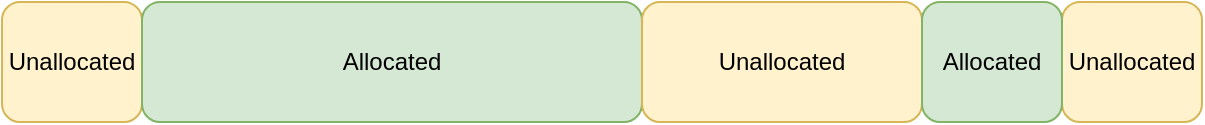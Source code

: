 <mxfile version="12.4.8" type="device"><diagram id="C5RBs43oDa-KdzZeNtuy" name="Page-1"><mxGraphModel dx="946" dy="651" grid="1" gridSize="10" guides="1" tooltips="1" connect="1" arrows="1" fold="1" page="1" pageScale="1" pageWidth="827" pageHeight="1169" math="0" shadow="0"><root><mxCell id="WIyWlLk6GJQsqaUBKTNV-0"/><mxCell id="WIyWlLk6GJQsqaUBKTNV-1" parent="WIyWlLk6GJQsqaUBKTNV-0"/><mxCell id="3QssPAlbtxVOspiMF93R-9" value="Unallocated" style="rounded=1;whiteSpace=wrap;html=1;fillColor=#fff2cc;strokeColor=#d6b656;" vertex="1" parent="WIyWlLk6GJQsqaUBKTNV-1"><mxGeometry x="120" y="360" width="70" height="60" as="geometry"/></mxCell><mxCell id="3QssPAlbtxVOspiMF93R-10" value="Allocated" style="rounded=1;whiteSpace=wrap;html=1;fillColor=#d5e8d4;strokeColor=#82b366;" vertex="1" parent="WIyWlLk6GJQsqaUBKTNV-1"><mxGeometry x="190" y="360" width="250" height="60" as="geometry"/></mxCell><mxCell id="3QssPAlbtxVOspiMF93R-11" value="Unallocated" style="rounded=1;whiteSpace=wrap;html=1;fillColor=#fff2cc;strokeColor=#d6b656;" vertex="1" parent="WIyWlLk6GJQsqaUBKTNV-1"><mxGeometry x="440" y="360" width="140" height="60" as="geometry"/></mxCell><mxCell id="3QssPAlbtxVOspiMF93R-12" value="Unallocated" style="rounded=1;whiteSpace=wrap;html=1;fillColor=#fff2cc;strokeColor=#d6b656;" vertex="1" parent="WIyWlLk6GJQsqaUBKTNV-1"><mxGeometry x="650" y="360" width="70" height="60" as="geometry"/></mxCell><mxCell id="3QssPAlbtxVOspiMF93R-13" value="Allocated" style="rounded=1;whiteSpace=wrap;html=1;fillColor=#d5e8d4;strokeColor=#82b366;" vertex="1" parent="WIyWlLk6GJQsqaUBKTNV-1"><mxGeometry x="580" y="360" width="70" height="60" as="geometry"/></mxCell></root></mxGraphModel></diagram></mxfile>